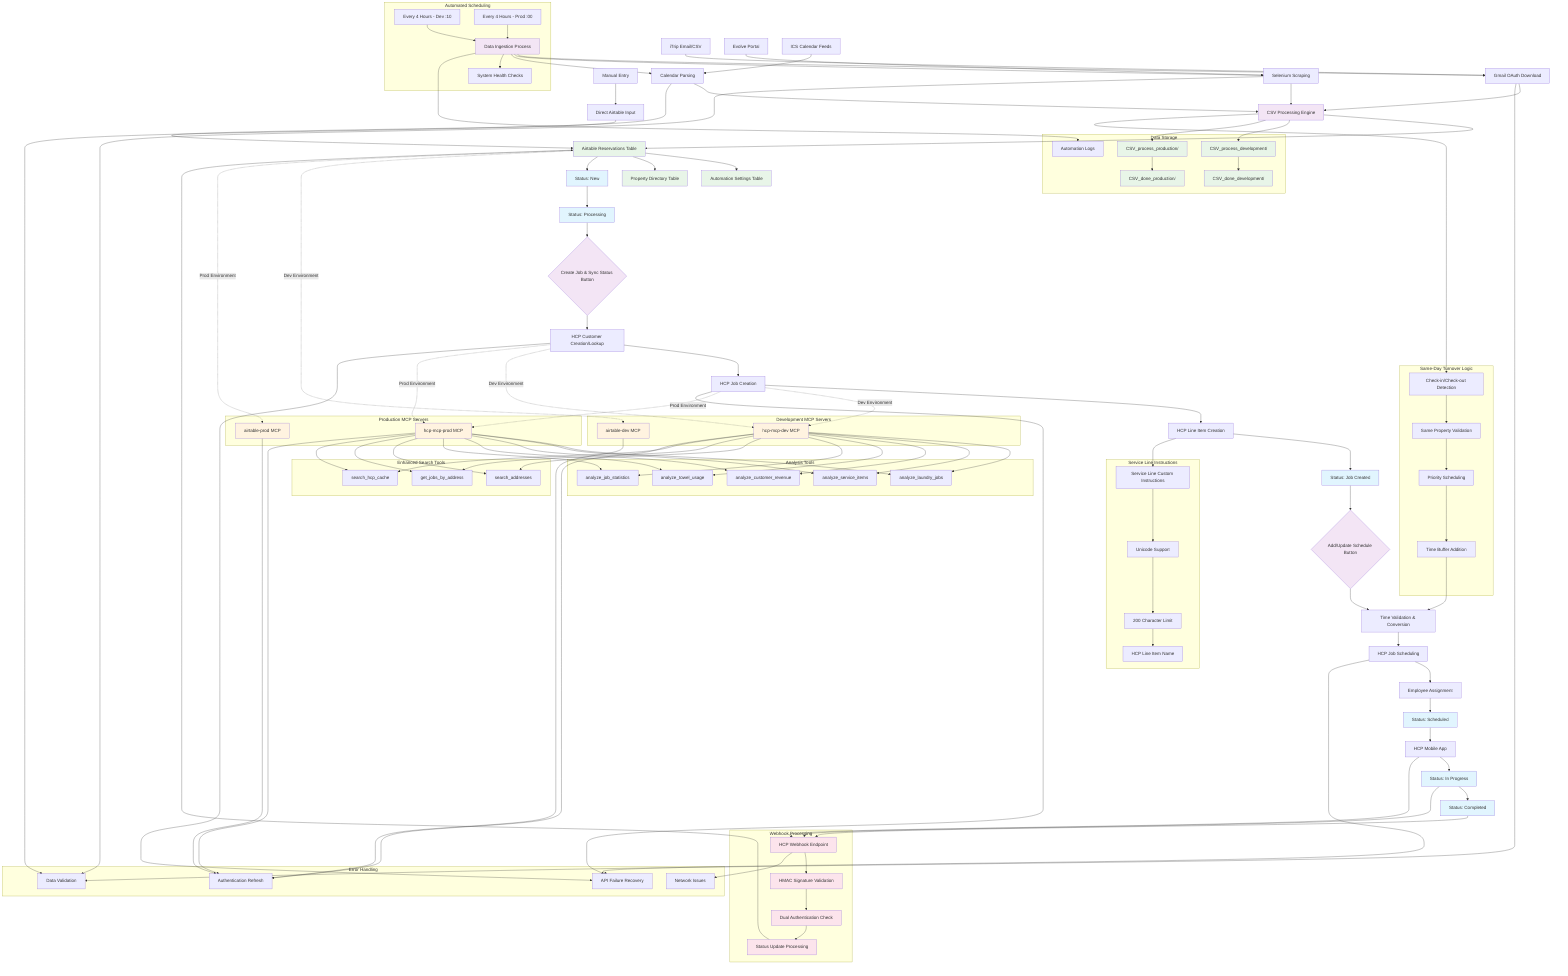 graph TD
    %% External Data Sources
    A[iTrip Email/CSV] --> B[Gmail OAuth Download]
    C[Evolve Portal] --> D[Selenium Scraping]
    E[ICS Calendar Feeds] --> F[Calendar Parsing]
    G[Manual Entry] --> H[Direct Airtable Input]
    
    %% Data Processing Layer
    B --> I[CSV Processing Engine]
    D --> I
    F --> I
    H --> J[Airtable Records]
    
    %% Central Data Store
    I --> J[Airtable Reservations Table]
    J --> K[Automation Settings Table]
    J --> L[Property Directory Table]
    
    %% Business Logic Layer
    J --> M[Status: New]
    M --> N[Status: Processing]
    N --> O{Create Job & Sync Status Button}
    O --> P[HCP Customer Creation/Lookup]
    P --> Q[HCP Job Creation]
    Q --> R[HCP Line Item Creation]
    R --> S[Status: Job Created]
    
    %% Scheduling Workflow
    S --> T{Add/Update Schedule Button}
    T --> U[Time Validation & Conversion]
    U --> V[HCP Job Scheduling]
    V --> W[Employee Assignment]
    W --> X[Status: Scheduled]
    
    %% Service Execution
    X --> Y[HCP Mobile App]
    Y --> Z[Status: In Progress]
    Z --> AA[Status: Completed]
    
    %% MCP Integration Layer
    subgraph MCP_DEV[Development MCP Servers]
        BB[airtable-dev MCP]
        CC[hcp-mcp-dev MCP]
    end
    
    subgraph MCP_PROD[Production MCP Servers]
        DD[airtable-prod MCP]
        EE[hcp-mcp-prod MCP]
    end
    
    %% Environment Separation
    J -.->|Dev Environment| BB
    J -.->|Prod Environment| DD
    P -.->|Dev Environment| CC
    P -.->|Prod Environment| EE
    Q -.->|Dev Environment| CC
    Q -.->|Prod Environment| EE
    
    %% Real-time Sync
    subgraph WEBHOOK[Webhook Processing]
        FF[HCP Webhook Endpoint]
        GG[HMAC Signature Validation]
        HH[Dual Authentication Check]
        II[Status Update Processing]
    end
    
    Y --> FF
    Z --> FF
    AA --> FF
    FF --> GG
    GG --> HH
    HH --> II
    II --> J
    
    %% Automated Scheduling
    subgraph CRON[Automated Scheduling]
        JJ[Every 4 Hours - Dev :10]
        KK[Every 4 Hours - Prod :00]
        LL[Data Ingestion Process]
        MM[System Health Checks]
    end
    
    JJ --> LL
    KK --> LL
    LL --> B
    LL --> D
    LL --> F
    LL --> MM
    
    %% Analysis and Reporting
    subgraph ANALYSIS[Analysis Tools]
        NN[analyze_laundry_jobs]
        OO[analyze_service_items]
        PP[analyze_customer_revenue]
        QQ[analyze_towel_usage]
        RR[analyze_job_statistics]
    end
    
    CC --> NN
    CC --> OO
    CC --> PP
    CC --> QQ
    CC --> RR
    EE --> NN
    EE --> OO
    EE --> PP
    EE --> QQ
    EE --> RR
    
    %% Enhanced Search
    subgraph SEARCH[Enhanced Search Tools]
        SS[search_addresses]
        TT[get_jobs_by_address]
        UU[search_hcp_cache]
    end
    
    CC --> SS
    CC --> TT
    CC --> UU
    EE --> SS
    EE --> TT
    EE --> UU
    
    %% Data Storage
    subgraph STORAGE[Data Storage]
        VV[CSV_process_development/]
        WW[CSV_done_development/]
        XX[CSV_process_production/]
        YY[CSV_done_production/]
        ZZ[Automation Logs]
    end
    
    I --> VV
    I --> XX
    VV --> WW
    XX --> YY
    LL --> ZZ
    
    %% Service Line Instructions
    subgraph INSTRUCTIONS[Service Line Instructions]
        AAA[Service Line Custom Instructions]
        BBB[Unicode Support]
        CCC[200 Character Limit]
        DDD[HCP Line Item Name]
    end
    
    AAA --> BBB
    BBB --> CCC
    CCC --> DDD
    R --> AAA
    
    %% Same Day Logic
    subgraph SAMEDAY[Same-Day Turnover Logic]
        EEE[Check-in/Check-out Detection]
        FFF[Same Property Validation]
        GGG[Priority Scheduling]
        HHH[Time Buffer Addition]
    end
    
    I --> EEE
    EEE --> FFF
    FFF --> GGG
    GGG --> HHH
    HHH --> U
    
    %% Error Handling
    subgraph ERROR[Error Handling]
        III[API Failure Recovery]
        JJJ[Data Validation]
        KKK[Network Issues]
        LLL[Authentication Refresh]
    end
    
    P --> III
    Q --> III
    V --> III
    B --> JJJ
    D --> JJJ
    F --> JJJ
    FF --> KKK
    BB --> LLL
    CC --> LLL
    DD --> LLL
    EE --> LLL
    
    %% Status Flow
    classDef statusNode fill:#e1f5fe
    classDef processNode fill:#f3e5f5
    classDef dataNode fill:#e8f5e8
    classDef mcpNode fill:#fff3e0
    classDef webhookNode fill:#fce4ec
    
    class M,N,S,X,Z,AA statusNode
    class O,T,I,LL processNode
    class J,K,L,VV,WW,XX,YY dataNode
    class BB,CC,DD,EE mcpNode
    class FF,GG,HH,II webhookNode